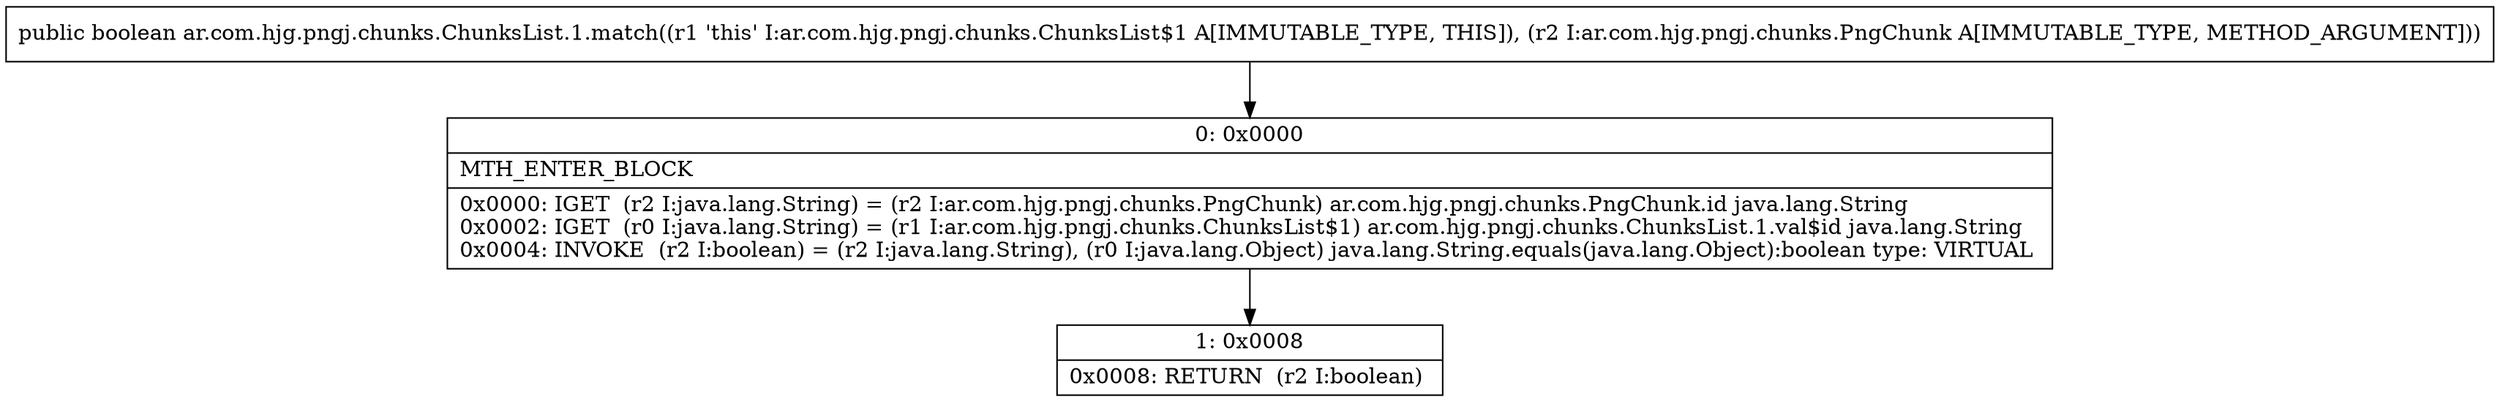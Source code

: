digraph "CFG forar.com.hjg.pngj.chunks.ChunksList.1.match(Lar\/com\/hjg\/pngj\/chunks\/PngChunk;)Z" {
Node_0 [shape=record,label="{0\:\ 0x0000|MTH_ENTER_BLOCK\l|0x0000: IGET  (r2 I:java.lang.String) = (r2 I:ar.com.hjg.pngj.chunks.PngChunk) ar.com.hjg.pngj.chunks.PngChunk.id java.lang.String \l0x0002: IGET  (r0 I:java.lang.String) = (r1 I:ar.com.hjg.pngj.chunks.ChunksList$1) ar.com.hjg.pngj.chunks.ChunksList.1.val$id java.lang.String \l0x0004: INVOKE  (r2 I:boolean) = (r2 I:java.lang.String), (r0 I:java.lang.Object) java.lang.String.equals(java.lang.Object):boolean type: VIRTUAL \l}"];
Node_1 [shape=record,label="{1\:\ 0x0008|0x0008: RETURN  (r2 I:boolean) \l}"];
MethodNode[shape=record,label="{public boolean ar.com.hjg.pngj.chunks.ChunksList.1.match((r1 'this' I:ar.com.hjg.pngj.chunks.ChunksList$1 A[IMMUTABLE_TYPE, THIS]), (r2 I:ar.com.hjg.pngj.chunks.PngChunk A[IMMUTABLE_TYPE, METHOD_ARGUMENT])) }"];
MethodNode -> Node_0;
Node_0 -> Node_1;
}

